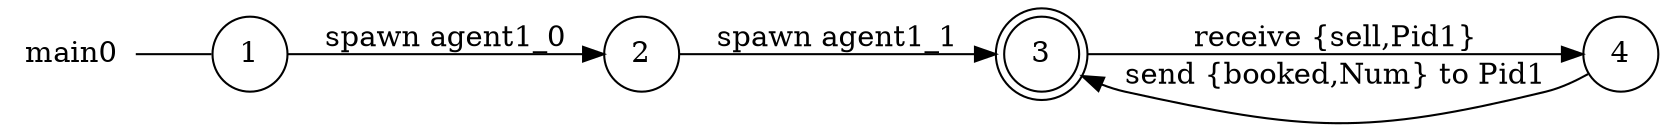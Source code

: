 digraph main0 {
	rankdir="LR";
	n_0 [label="main0", shape="plaintext"];
	n_1 [id="5", shape=circle, label="4"];
	n_2 [id="1", shape=circle, label="1"];
	n_0 -> n_2 [arrowhead=none];
	n_3 [id="2", shape=doublecircle, label="3"];
	n_4 [id="4", shape=circle, label="2"];

	n_1 -> n_3 [id="[$e|5]", label="send {booked,Num} to Pid1"];
	n_4 -> n_3 [id="[$e|3]", label="spawn agent1_1"];
	n_3 -> n_1 [id="[$e|2]", label="receive {sell,Pid1}"];
	n_2 -> n_4 [id="[$e|1]", label="spawn agent1_0"];
}
